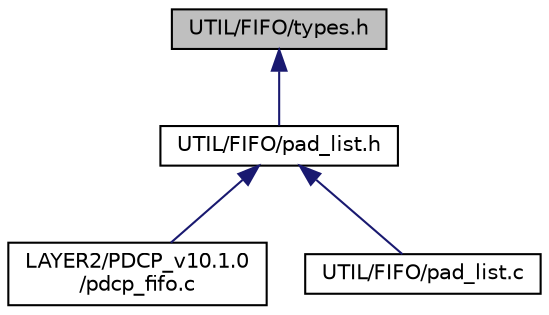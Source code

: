 digraph "UTIL/FIFO/types.h"
{
 // LATEX_PDF_SIZE
  edge [fontname="Helvetica",fontsize="10",labelfontname="Helvetica",labelfontsize="10"];
  node [fontname="Helvetica",fontsize="10",shape=record];
  Node1 [label="UTIL/FIFO/types.h",height=0.2,width=0.4,color="black", fillcolor="grey75", style="filled", fontcolor="black",tooltip=" "];
  Node1 -> Node2 [dir="back",color="midnightblue",fontsize="10",style="solid",fontname="Helvetica"];
  Node2 [label="UTIL/FIFO/pad_list.h",height=0.2,width=0.4,color="black", fillcolor="white", style="filled",URL="$pad__list_8h.html",tooltip=" "];
  Node2 -> Node3 [dir="back",color="midnightblue",fontsize="10",style="solid",fontname="Helvetica"];
  Node3 [label="LAYER2/PDCP_v10.1.0\l/pdcp_fifo.c",height=0.2,width=0.4,color="black", fillcolor="white", style="filled",URL="$pdcp__fifo_8c.html",tooltip="pdcp interface with linux IP interface, have a look at http://man7.org/linux/man-pages/man7/netlink...."];
  Node2 -> Node4 [dir="back",color="midnightblue",fontsize="10",style="solid",fontname="Helvetica"];
  Node4 [label="UTIL/FIFO/pad_list.c",height=0.2,width=0.4,color="black", fillcolor="white", style="filled",URL="$pad__list_8c.html",tooltip="list management primimtives"];
}
